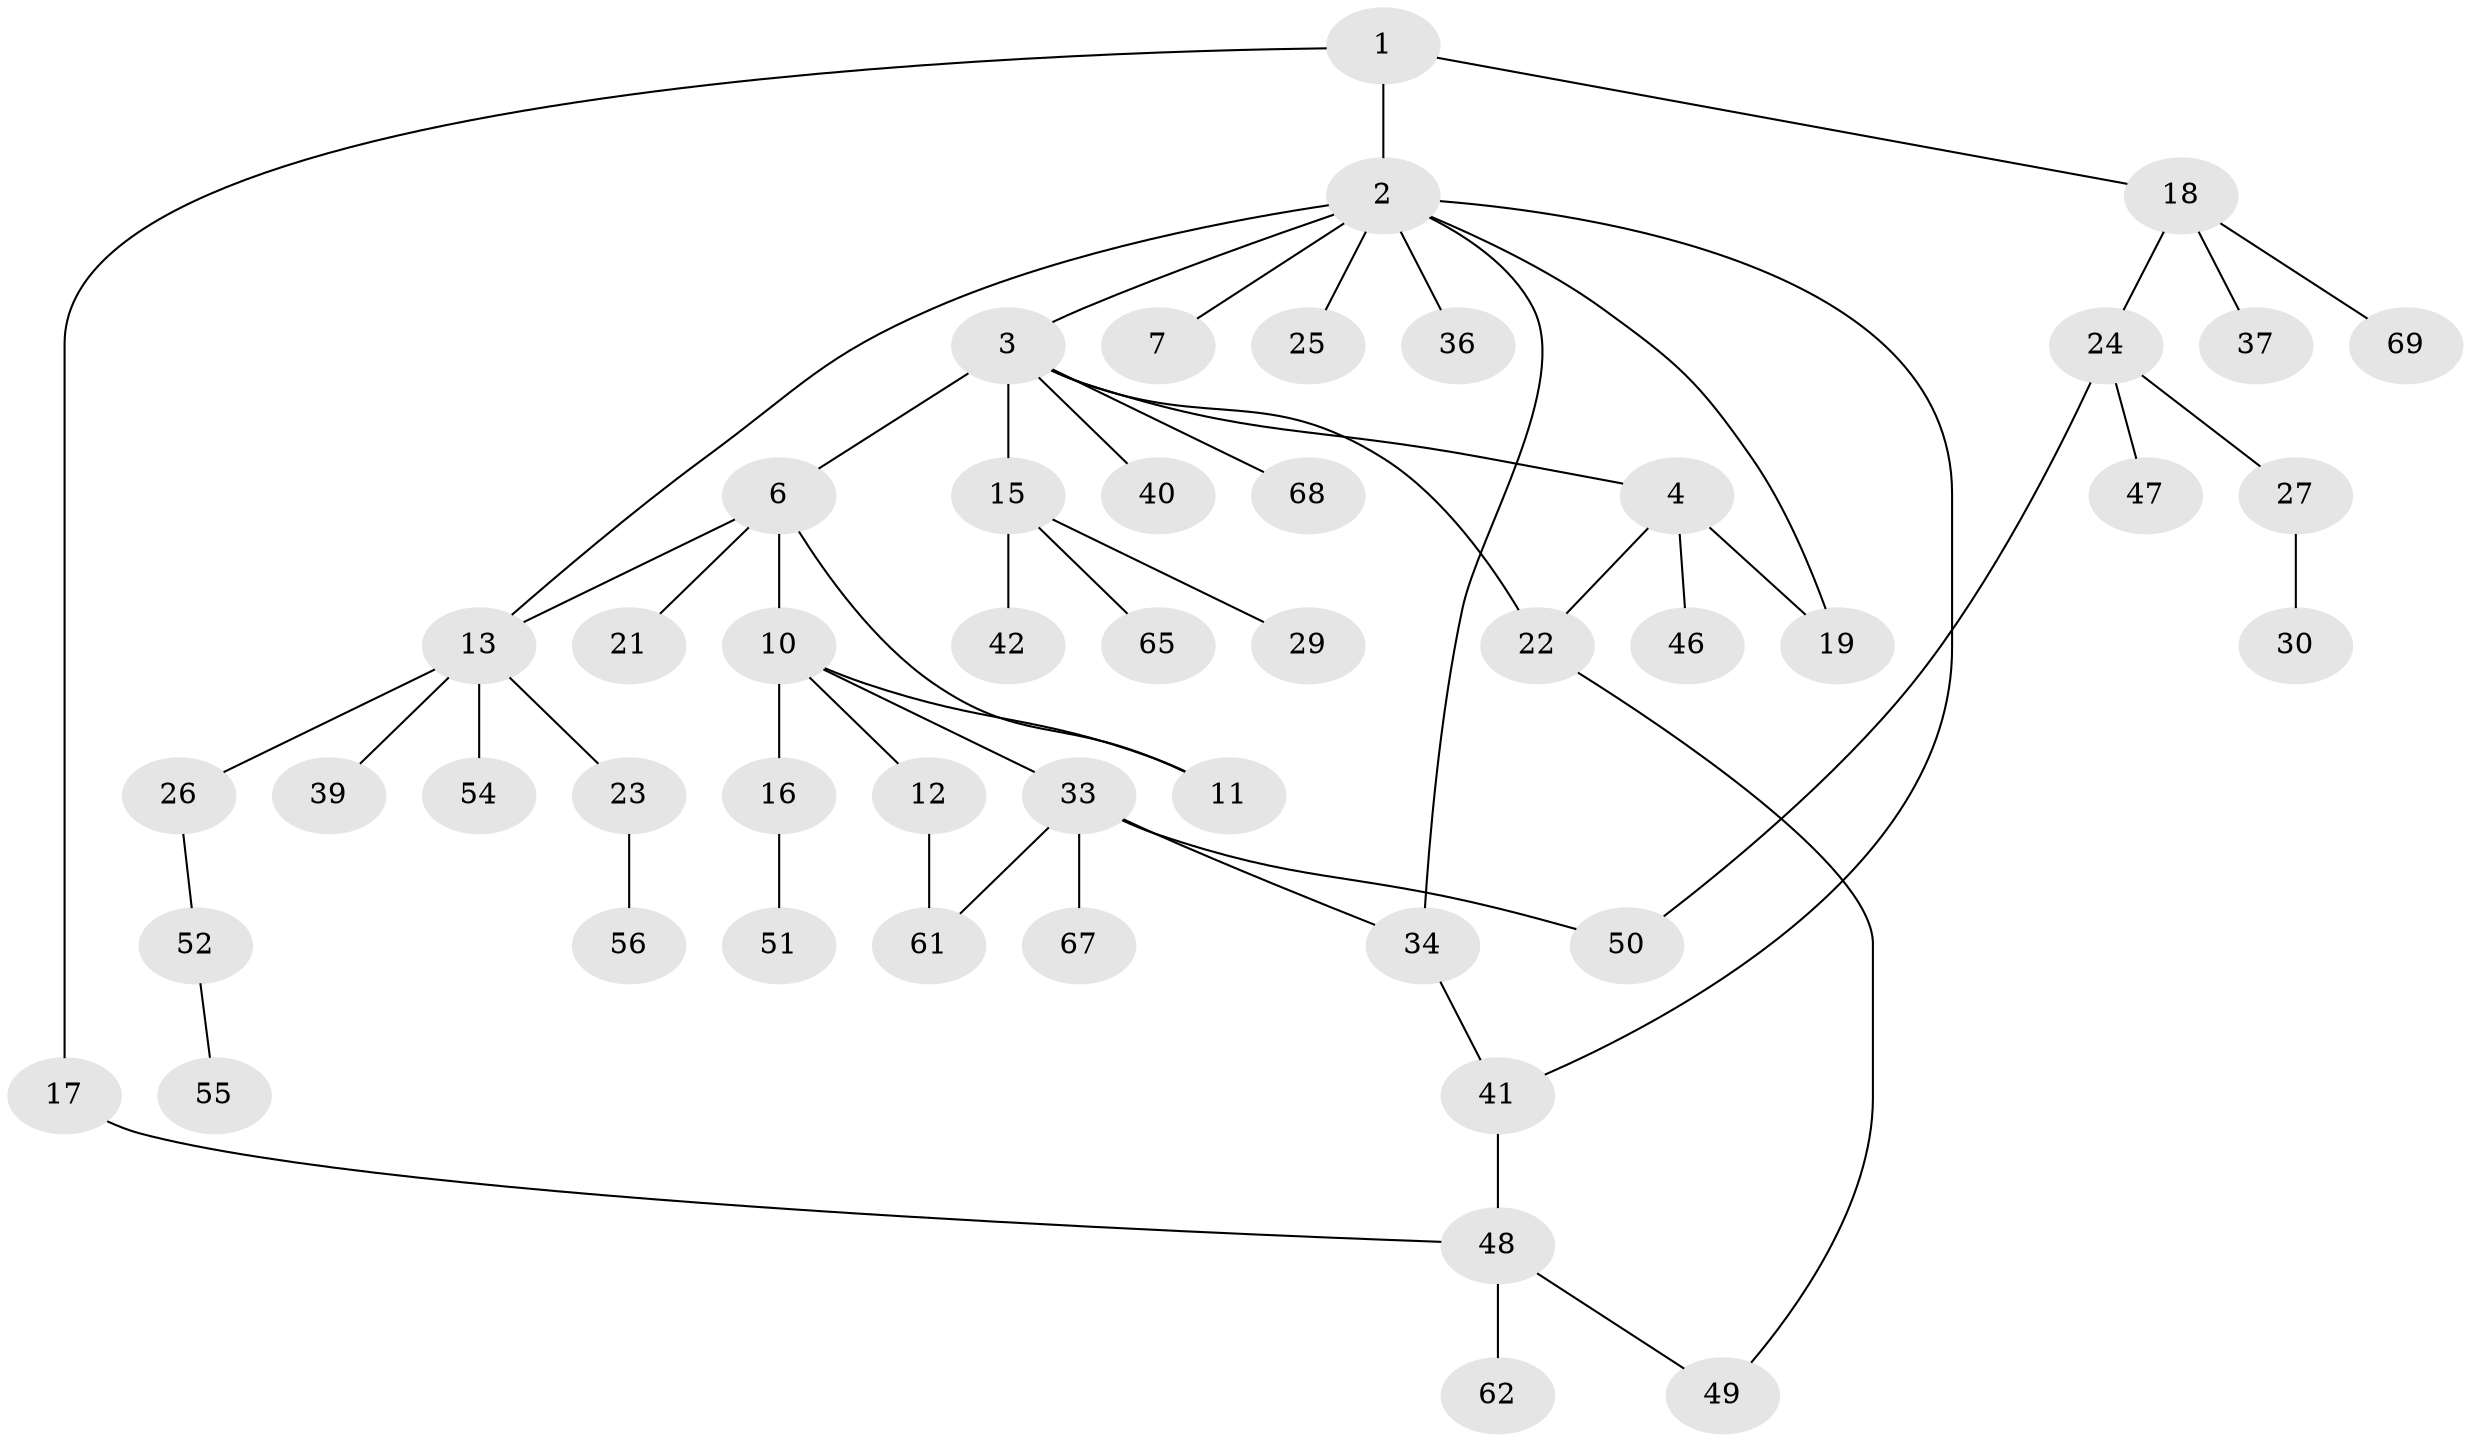 // Generated by graph-tools (version 1.1) at 2025/23/03/03/25 07:23:31]
// undirected, 48 vertices, 57 edges
graph export_dot {
graph [start="1"]
  node [color=gray90,style=filled];
  1;
  2 [super="+9"];
  3 [super="+5"];
  4 [super="+14"];
  6 [super="+8"];
  7;
  10 [super="+20"];
  11 [super="+35"];
  12 [super="+60"];
  13 [super="+31"];
  15 [super="+53"];
  16 [super="+44"];
  17 [super="+63"];
  18;
  19;
  21;
  22;
  23;
  24 [super="+43"];
  25 [super="+45"];
  26;
  27 [super="+28"];
  29;
  30 [super="+32"];
  33 [super="+38"];
  34 [super="+58"];
  36;
  37;
  39;
  40;
  41;
  42 [super="+66"];
  46;
  47;
  48 [super="+59"];
  49;
  50;
  51;
  52 [super="+57"];
  54;
  55;
  56;
  61 [super="+64"];
  62;
  65;
  67;
  68;
  69;
  1 -- 2;
  1 -- 17;
  1 -- 18;
  2 -- 3;
  2 -- 7;
  2 -- 25;
  2 -- 41;
  2 -- 19;
  2 -- 34;
  2 -- 13;
  2 -- 36;
  3 -- 4;
  3 -- 22;
  3 -- 68;
  3 -- 40;
  3 -- 6;
  3 -- 15;
  4 -- 19;
  4 -- 46;
  4 -- 22;
  6 -- 11;
  6 -- 10;
  6 -- 21;
  6 -- 13;
  10 -- 11;
  10 -- 12;
  10 -- 16;
  10 -- 33;
  12 -- 61;
  13 -- 23;
  13 -- 26;
  13 -- 54;
  13 -- 39;
  15 -- 29;
  15 -- 42;
  15 -- 65;
  16 -- 51;
  17 -- 48;
  18 -- 24;
  18 -- 37;
  18 -- 69;
  22 -- 49;
  23 -- 56;
  24 -- 27;
  24 -- 47;
  24 -- 50;
  26 -- 52;
  27 -- 30;
  33 -- 34;
  33 -- 50;
  33 -- 61;
  33 -- 67;
  34 -- 41;
  41 -- 48;
  48 -- 49;
  48 -- 62;
  52 -- 55;
}
